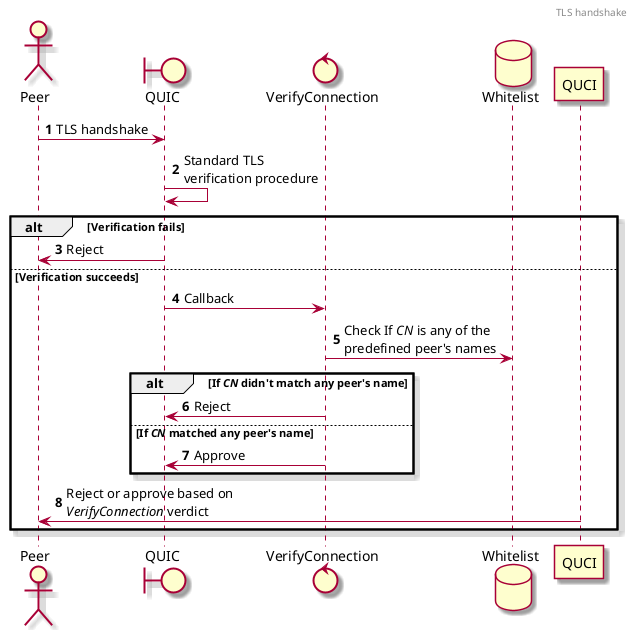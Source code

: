 @startuml
'https://plantuml.com/sequence-diagram

skin rose

header TLS handshake

actor Peer
boundary QUIC
control VerifyConnection
database Whitelist

autonumber

Peer -> QUIC : TLS handshake
QUIC -> QUIC : Standard TLS\nverification procedure
alt Verification fails
  QUIC -> Peer : Reject
else Verification succeeds
  QUIC -> VerifyConnection : Callback
  VerifyConnection -> Whitelist : Check If //CN// is any of the\npredefined peer's names
  alt If //CN// didn't match any peer's name
    VerifyConnection -> QUIC : Reject
  else If //CN// matched any peer's name
    VerifyConnection -> QUIC : Approve
  end
  QUCI -> Peer : Reject or approve based on\n//VerifyConnection// verdict
end

@enduml
